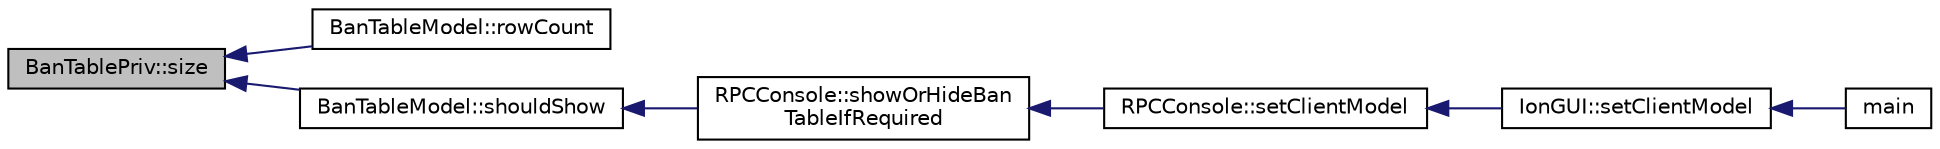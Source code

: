 digraph "BanTablePriv::size"
{
  edge [fontname="Helvetica",fontsize="10",labelfontname="Helvetica",labelfontsize="10"];
  node [fontname="Helvetica",fontsize="10",shape=record];
  rankdir="LR";
  Node17 [label="BanTablePriv::size",height=0.2,width=0.4,color="black", fillcolor="grey75", style="filled", fontcolor="black"];
  Node17 -> Node18 [dir="back",color="midnightblue",fontsize="10",style="solid",fontname="Helvetica"];
  Node18 [label="BanTableModel::rowCount",height=0.2,width=0.4,color="black", fillcolor="white", style="filled",URL="$d7/d4f/class_ban_table_model.html#a4b9f4c4141b52eae3912eb9f63788836"];
  Node17 -> Node19 [dir="back",color="midnightblue",fontsize="10",style="solid",fontname="Helvetica"];
  Node19 [label="BanTableModel::shouldShow",height=0.2,width=0.4,color="black", fillcolor="white", style="filled",URL="$d7/d4f/class_ban_table_model.html#afbed923bfe027b3ae959e323d4b843cd"];
  Node19 -> Node20 [dir="back",color="midnightblue",fontsize="10",style="solid",fontname="Helvetica"];
  Node20 [label="RPCConsole::showOrHideBan\lTableIfRequired",height=0.2,width=0.4,color="black", fillcolor="white", style="filled",URL="$d7/de8/class_r_p_c_console.html#af285a241961af11845a76ea995ca45c5",tooltip="Hides ban table if no bans are present. "];
  Node20 -> Node21 [dir="back",color="midnightblue",fontsize="10",style="solid",fontname="Helvetica"];
  Node21 [label="RPCConsole::setClientModel",height=0.2,width=0.4,color="black", fillcolor="white", style="filled",URL="$d7/de8/class_r_p_c_console.html#a355349a33664a07628e9ca22a60f5fa7"];
  Node21 -> Node22 [dir="back",color="midnightblue",fontsize="10",style="solid",fontname="Helvetica"];
  Node22 [label="IonGUI::setClientModel",height=0.2,width=0.4,color="black", fillcolor="white", style="filled",URL="$dc/d0b/class_ion_g_u_i.html#aee0c583c834ce4f4c598c29db83b0680",tooltip="Set the client model. "];
  Node22 -> Node23 [dir="back",color="midnightblue",fontsize="10",style="solid",fontname="Helvetica"];
  Node23 [label="main",height=0.2,width=0.4,color="black", fillcolor="white", style="filled",URL="$d5/d2d/ion_8cpp.html#a0ddf1224851353fc92bfbff6f499fa97"];
}
